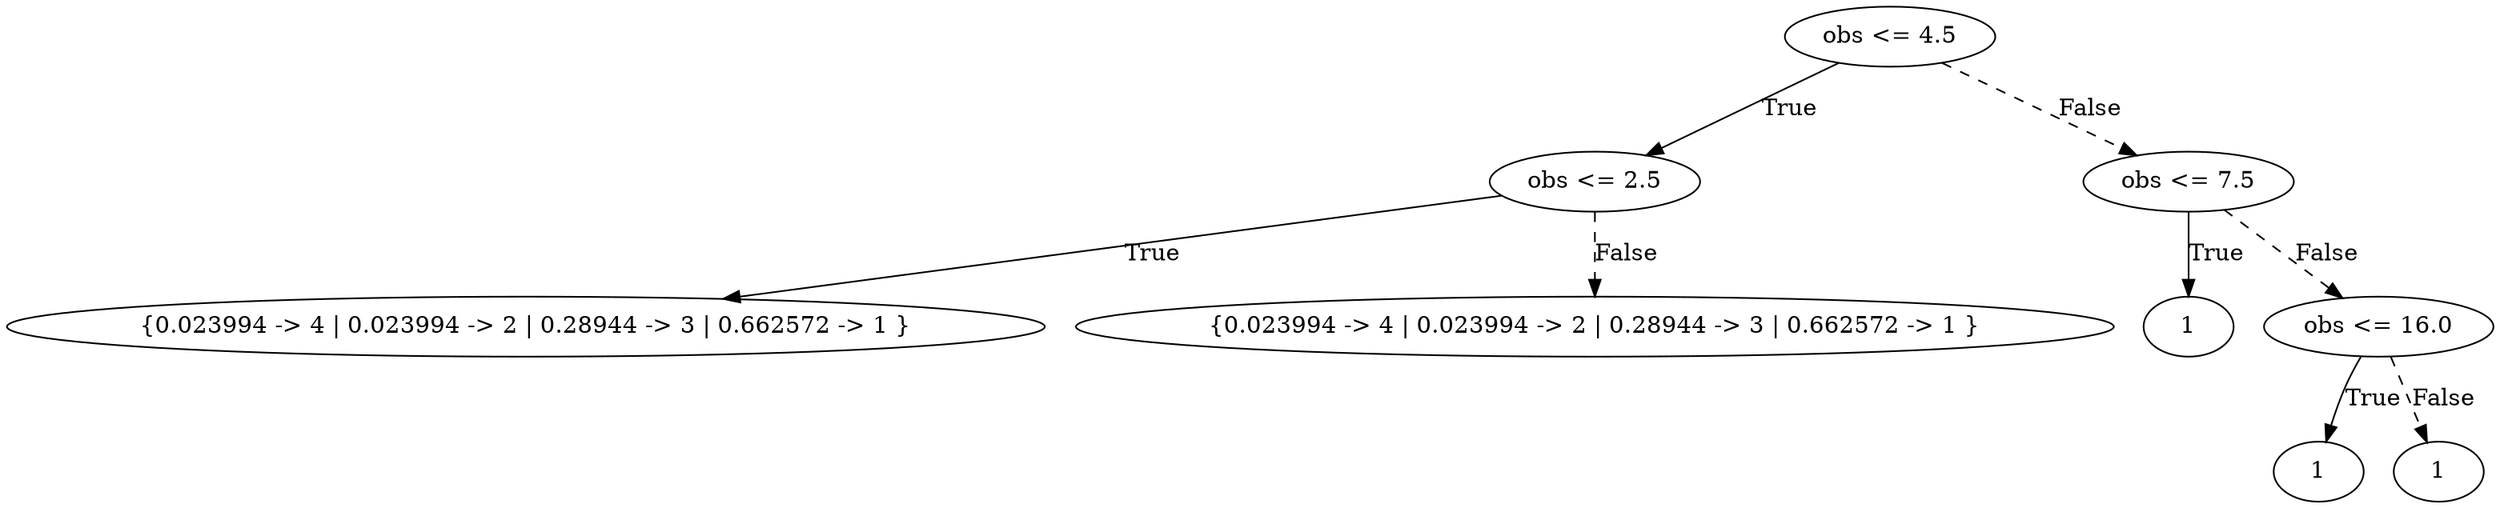 digraph {
0 [label="obs <= 4.5"];
1 [label="obs <= 2.5"];
2 [label="{0.023994 -> 4 | 0.023994 -> 2 | 0.28944 -> 3 | 0.662572 -> 1 }"];
1 -> 2 [label="True"];
3 [label="{0.023994 -> 4 | 0.023994 -> 2 | 0.28944 -> 3 | 0.662572 -> 1 }"];
1 -> 3 [style="dashed", label="False"];
0 -> 1 [label="True"];
4 [label="obs <= 7.5"];
5 [label="1"];
4 -> 5 [label="True"];
6 [label="obs <= 16.0"];
7 [label="1"];
6 -> 7 [label="True"];
8 [label="1"];
6 -> 8 [style="dashed", label="False"];
4 -> 6 [style="dashed", label="False"];
0 -> 4 [style="dashed", label="False"];

}